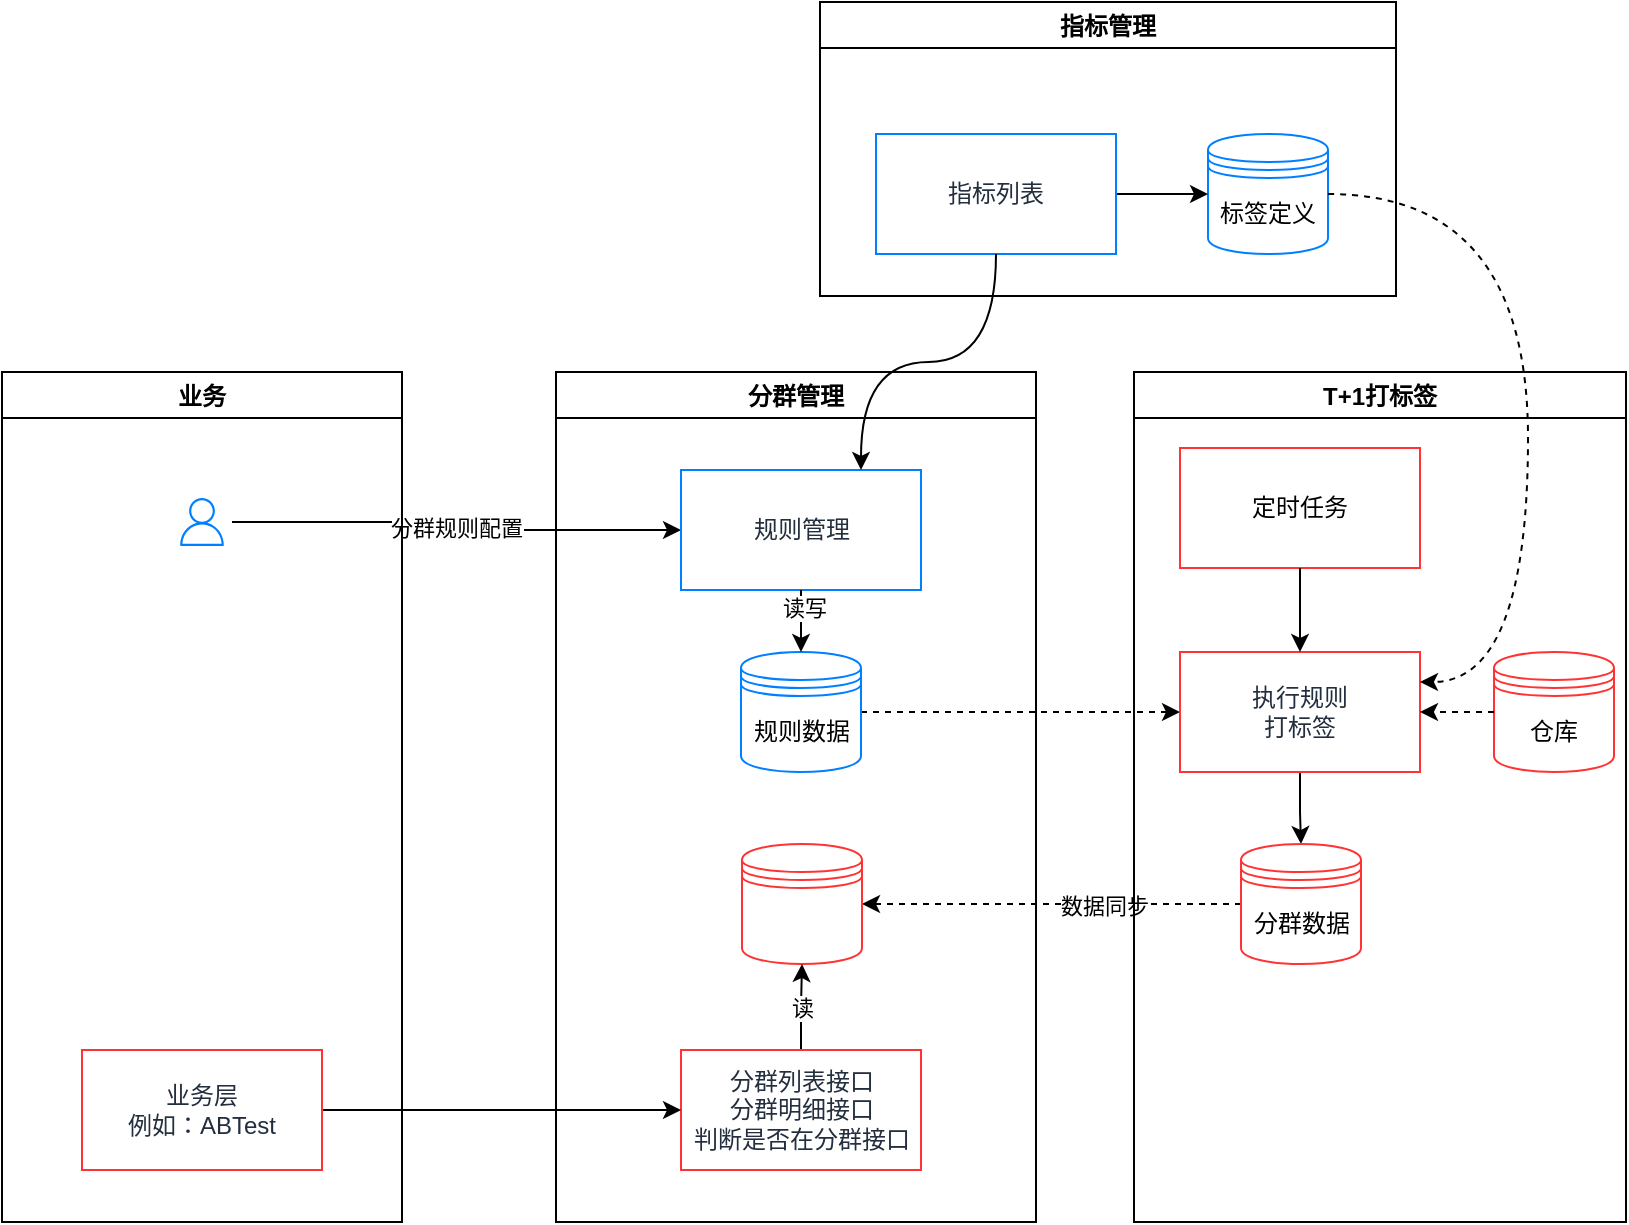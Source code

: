 <mxfile version="16.5.5" type="github" pages="3">
  <diagram id="M27XJW6HEvUApXI8m0nv" name="第 2 页">
    <mxGraphModel dx="1346" dy="644" grid="0" gridSize="10" guides="1" tooltips="1" connect="1" arrows="1" fold="1" page="1" pageScale="1" pageWidth="827" pageHeight="1169" math="0" shadow="0">
      <root>
        <mxCell id="6hMVrn2h1XVQaTOjj5F0-0" />
        <mxCell id="6hMVrn2h1XVQaTOjj5F0-1" parent="6hMVrn2h1XVQaTOjj5F0-0" />
        <mxCell id="DJOae8FIDAvuBnYBHK37-0" value="" style="edgeStyle=orthogonalEdgeStyle;rounded=0;orthogonalLoop=1;jettySize=auto;html=1;" parent="6hMVrn2h1XVQaTOjj5F0-1" source="DJOae8FIDAvuBnYBHK37-15" target="DJOae8FIDAvuBnYBHK37-6" edge="1">
          <mxGeometry relative="1" as="geometry" />
        </mxCell>
        <mxCell id="DJOae8FIDAvuBnYBHK37-1" value="分群规则配置" style="edgeLabel;html=1;align=center;verticalAlign=middle;resizable=0;points=[];" parent="DJOae8FIDAvuBnYBHK37-0" vertex="1" connectable="0">
          <mxGeometry y="-1" relative="1" as="geometry">
            <mxPoint as="offset" />
          </mxGeometry>
        </mxCell>
        <mxCell id="DJOae8FIDAvuBnYBHK37-2" style="edgeStyle=orthogonalEdgeStyle;rounded=0;orthogonalLoop=1;jettySize=auto;html=1;entryX=0;entryY=0.5;entryDx=0;entryDy=0;dashed=1;" parent="6hMVrn2h1XVQaTOjj5F0-1" source="DJOae8FIDAvuBnYBHK37-7" target="DJOae8FIDAvuBnYBHK37-18" edge="1">
          <mxGeometry relative="1" as="geometry" />
        </mxCell>
        <mxCell id="DJOae8FIDAvuBnYBHK37-3" style="edgeStyle=orthogonalEdgeStyle;rounded=0;orthogonalLoop=1;jettySize=auto;html=1;entryX=1;entryY=0.5;entryDx=0;entryDy=0;dashed=1;" parent="6hMVrn2h1XVQaTOjj5F0-1" source="DJOae8FIDAvuBnYBHK37-20" target="DJOae8FIDAvuBnYBHK37-9" edge="1">
          <mxGeometry relative="1" as="geometry" />
        </mxCell>
        <mxCell id="DJOae8FIDAvuBnYBHK37-4" value="数据同步" style="edgeLabel;html=1;align=center;verticalAlign=middle;resizable=0;points=[];" parent="DJOae8FIDAvuBnYBHK37-3" vertex="1" connectable="0">
          <mxGeometry x="-0.272" y="1" relative="1" as="geometry">
            <mxPoint as="offset" />
          </mxGeometry>
        </mxCell>
        <mxCell id="DJOae8FIDAvuBnYBHK37-5" value="分群管理" style="swimlane;" parent="6hMVrn2h1XVQaTOjj5F0-1" vertex="1">
          <mxGeometry x="285" y="330" width="240" height="425" as="geometry" />
        </mxCell>
        <mxCell id="DJOae8FIDAvuBnYBHK37-6" value="规则管理" style="whiteSpace=wrap;html=1;verticalAlign=middle;fillColor=#ffffff;strokeColor=#007FFF;fontColor=#232F3E;sketch=0;gradientColor=none;dashed=0;fontStyle=0;strokeWidth=1;" parent="DJOae8FIDAvuBnYBHK37-5" vertex="1">
          <mxGeometry x="62.5" y="49" width="120" height="60" as="geometry" />
        </mxCell>
        <mxCell id="DJOae8FIDAvuBnYBHK37-7" value="规则数据" style="shape=datastore;whiteSpace=wrap;html=1;strokeColor=#007FFF;" parent="DJOae8FIDAvuBnYBHK37-5" vertex="1">
          <mxGeometry x="92.5" y="140" width="60" height="60" as="geometry" />
        </mxCell>
        <mxCell id="DJOae8FIDAvuBnYBHK37-8" value="" style="edgeStyle=orthogonalEdgeStyle;rounded=0;orthogonalLoop=1;jettySize=auto;html=1;entryX=0.5;entryY=0;entryDx=0;entryDy=0;" parent="DJOae8FIDAvuBnYBHK37-5" source="DJOae8FIDAvuBnYBHK37-6" target="DJOae8FIDAvuBnYBHK37-7" edge="1">
          <mxGeometry relative="1" as="geometry">
            <mxPoint x="122.5" y="154" as="targetPoint" />
          </mxGeometry>
        </mxCell>
        <mxCell id="7YATKJMTD7KYeXO3Skbc-6" value="读写" style="edgeLabel;html=1;align=center;verticalAlign=middle;resizable=0;points=[];" parent="DJOae8FIDAvuBnYBHK37-8" vertex="1" connectable="0">
          <mxGeometry x="-0.633" y="1" relative="1" as="geometry">
            <mxPoint as="offset" />
          </mxGeometry>
        </mxCell>
        <mxCell id="DJOae8FIDAvuBnYBHK37-9" value="" style="shape=datastore;whiteSpace=wrap;html=1;strokeColor=#FF3333;" parent="DJOae8FIDAvuBnYBHK37-5" vertex="1">
          <mxGeometry x="93" y="236" width="60" height="60" as="geometry" />
        </mxCell>
        <mxCell id="DJOae8FIDAvuBnYBHK37-10" value="读" style="edgeStyle=orthogonalEdgeStyle;rounded=0;orthogonalLoop=1;jettySize=auto;html=1;entryX=0.5;entryY=1;entryDx=0;entryDy=0;" parent="DJOae8FIDAvuBnYBHK37-5" source="DJOae8FIDAvuBnYBHK37-11" target="DJOae8FIDAvuBnYBHK37-9" edge="1">
          <mxGeometry relative="1" as="geometry" />
        </mxCell>
        <mxCell id="DJOae8FIDAvuBnYBHK37-11" value="分群列表接口&lt;br&gt;分群明细接口&lt;br&gt;判断是否在分群接口" style="whiteSpace=wrap;html=1;verticalAlign=middle;fillColor=#ffffff;strokeColor=#FF3333;fontColor=#232F3E;sketch=0;gradientColor=none;dashed=0;fontStyle=0;strokeWidth=1;" parent="DJOae8FIDAvuBnYBHK37-5" vertex="1">
          <mxGeometry x="62.5" y="339" width="120" height="60" as="geometry" />
        </mxCell>
        <mxCell id="DJOae8FIDAvuBnYBHK37-12" style="edgeStyle=orthogonalEdgeStyle;rounded=0;orthogonalLoop=1;jettySize=auto;html=1;entryX=0;entryY=0.5;entryDx=0;entryDy=0;" parent="6hMVrn2h1XVQaTOjj5F0-1" source="DJOae8FIDAvuBnYBHK37-14" target="DJOae8FIDAvuBnYBHK37-11" edge="1">
          <mxGeometry relative="1" as="geometry" />
        </mxCell>
        <mxCell id="DJOae8FIDAvuBnYBHK37-13" value="业务" style="swimlane;" parent="6hMVrn2h1XVQaTOjj5F0-1" vertex="1">
          <mxGeometry x="8" y="330" width="200" height="425" as="geometry" />
        </mxCell>
        <mxCell id="DJOae8FIDAvuBnYBHK37-14" value="业务层&lt;br&gt;例如：ABTest" style="whiteSpace=wrap;html=1;verticalAlign=middle;fillColor=#ffffff;strokeColor=#FF3333;fontColor=#232F3E;sketch=0;gradientColor=none;dashed=0;fontStyle=0;strokeWidth=1;" parent="DJOae8FIDAvuBnYBHK37-13" vertex="1">
          <mxGeometry x="40" y="339" width="120" height="60" as="geometry" />
        </mxCell>
        <mxCell id="DJOae8FIDAvuBnYBHK37-15" value="" style="sketch=0;outlineConnect=0;fontColor=#232F3E;gradientColor=none;strokeColor=#007FFF;fillColor=#ffffff;dashed=0;verticalLabelPosition=bottom;verticalAlign=top;align=center;html=1;fontSize=12;fontStyle=0;aspect=fixed;shape=mxgraph.aws4.resourceIcon;resIcon=mxgraph.aws4.user;strokeWidth=1;" parent="DJOae8FIDAvuBnYBHK37-13" vertex="1">
          <mxGeometry x="85" y="60" width="30" height="30" as="geometry" />
        </mxCell>
        <mxCell id="DJOae8FIDAvuBnYBHK37-16" value="T+1打标签" style="swimlane;" parent="6hMVrn2h1XVQaTOjj5F0-1" vertex="1">
          <mxGeometry x="574" y="330" width="246" height="425" as="geometry" />
        </mxCell>
        <mxCell id="DJOae8FIDAvuBnYBHK37-17" style="edgeStyle=orthogonalEdgeStyle;rounded=0;orthogonalLoop=1;jettySize=auto;html=1;entryX=0.5;entryY=0;entryDx=0;entryDy=0;" parent="DJOae8FIDAvuBnYBHK37-16" source="DJOae8FIDAvuBnYBHK37-18" target="DJOae8FIDAvuBnYBHK37-20" edge="1">
          <mxGeometry relative="1" as="geometry" />
        </mxCell>
        <mxCell id="DJOae8FIDAvuBnYBHK37-18" value="执行规则&lt;br&gt;打标签" style="whiteSpace=wrap;html=1;verticalAlign=middle;fillColor=#ffffff;strokeColor=#FF3333;fontColor=#232F3E;sketch=0;gradientColor=none;dashed=0;fontStyle=0;strokeWidth=1;" parent="DJOae8FIDAvuBnYBHK37-16" vertex="1">
          <mxGeometry x="23" y="140" width="120" height="60" as="geometry" />
        </mxCell>
        <mxCell id="DJOae8FIDAvuBnYBHK37-19" value="仓库" style="shape=datastore;whiteSpace=wrap;html=1;strokeColor=#FF3333;" parent="DJOae8FIDAvuBnYBHK37-16" vertex="1">
          <mxGeometry x="180" y="140" width="60" height="60" as="geometry" />
        </mxCell>
        <mxCell id="DJOae8FIDAvuBnYBHK37-20" value="分群数据" style="shape=datastore;whiteSpace=wrap;html=1;strokeColor=#FF3333;" parent="DJOae8FIDAvuBnYBHK37-16" vertex="1">
          <mxGeometry x="53.5" y="236" width="60" height="60" as="geometry" />
        </mxCell>
        <mxCell id="DJOae8FIDAvuBnYBHK37-21" style="edgeStyle=orthogonalEdgeStyle;rounded=0;orthogonalLoop=1;jettySize=auto;html=1;entryX=1;entryY=0.5;entryDx=0;entryDy=0;dashed=1;" parent="DJOae8FIDAvuBnYBHK37-16" source="DJOae8FIDAvuBnYBHK37-19" target="DJOae8FIDAvuBnYBHK37-18" edge="1">
          <mxGeometry relative="1" as="geometry" />
        </mxCell>
        <mxCell id="DJOae8FIDAvuBnYBHK37-22" value="定时任务" style="rounded=0;whiteSpace=wrap;html=1;strokeColor=#FF3333;verticalAlign=middle;" parent="DJOae8FIDAvuBnYBHK37-16" vertex="1">
          <mxGeometry x="23" y="38" width="120" height="60" as="geometry" />
        </mxCell>
        <mxCell id="DJOae8FIDAvuBnYBHK37-23" style="rounded=0;orthogonalLoop=1;jettySize=auto;html=1;exitX=0.5;exitY=1;exitDx=0;exitDy=0;entryX=0.5;entryY=0;entryDx=0;entryDy=0;" parent="DJOae8FIDAvuBnYBHK37-16" source="DJOae8FIDAvuBnYBHK37-22" target="DJOae8FIDAvuBnYBHK37-18" edge="1">
          <mxGeometry relative="1" as="geometry" />
        </mxCell>
        <mxCell id="7YATKJMTD7KYeXO3Skbc-1" value="指标管理" style="swimlane;" parent="6hMVrn2h1XVQaTOjj5F0-1" vertex="1">
          <mxGeometry x="417" y="145" width="288" height="147" as="geometry" />
        </mxCell>
        <mxCell id="7YATKJMTD7KYeXO3Skbc-2" value="标签定义" style="shape=datastore;whiteSpace=wrap;html=1;strokeColor=#007FFF;" parent="7YATKJMTD7KYeXO3Skbc-1" vertex="1">
          <mxGeometry x="194" y="66" width="60" height="60" as="geometry" />
        </mxCell>
        <mxCell id="7YATKJMTD7KYeXO3Skbc-7" style="edgeStyle=orthogonalEdgeStyle;curved=1;rounded=0;orthogonalLoop=1;jettySize=auto;html=1;entryX=0;entryY=0.5;entryDx=0;entryDy=0;" parent="7YATKJMTD7KYeXO3Skbc-1" source="7YATKJMTD7KYeXO3Skbc-5" target="7YATKJMTD7KYeXO3Skbc-2" edge="1">
          <mxGeometry relative="1" as="geometry" />
        </mxCell>
        <mxCell id="7YATKJMTD7KYeXO3Skbc-5" value="指标列表" style="whiteSpace=wrap;html=1;verticalAlign=middle;fillColor=#ffffff;strokeColor=#007FFF;fontColor=#232F3E;sketch=0;gradientColor=none;dashed=0;fontStyle=0;strokeWidth=1;" parent="7YATKJMTD7KYeXO3Skbc-1" vertex="1">
          <mxGeometry x="28" y="66" width="120" height="60" as="geometry" />
        </mxCell>
        <mxCell id="7YATKJMTD7KYeXO3Skbc-8" style="edgeStyle=orthogonalEdgeStyle;curved=1;rounded=0;orthogonalLoop=1;jettySize=auto;html=1;entryX=0.75;entryY=0;entryDx=0;entryDy=0;" parent="6hMVrn2h1XVQaTOjj5F0-1" source="7YATKJMTD7KYeXO3Skbc-5" target="DJOae8FIDAvuBnYBHK37-6" edge="1">
          <mxGeometry relative="1" as="geometry" />
        </mxCell>
        <mxCell id="7YATKJMTD7KYeXO3Skbc-12" style="edgeStyle=orthogonalEdgeStyle;curved=1;rounded=0;orthogonalLoop=1;jettySize=auto;html=1;exitX=1;exitY=0.5;exitDx=0;exitDy=0;entryX=1;entryY=0.25;entryDx=0;entryDy=0;dashed=1;" parent="6hMVrn2h1XVQaTOjj5F0-1" source="7YATKJMTD7KYeXO3Skbc-2" target="DJOae8FIDAvuBnYBHK37-18" edge="1">
          <mxGeometry relative="1" as="geometry">
            <Array as="points">
              <mxPoint x="771" y="241" />
              <mxPoint x="771" y="485" />
            </Array>
          </mxGeometry>
        </mxCell>
      </root>
    </mxGraphModel>
  </diagram>
  <diagram id="hE1fNjvJELIcWLil3hkL" name="第 3 页">
    <mxGraphModel dx="1346" dy="644" grid="0" gridSize="10" guides="1" tooltips="1" connect="1" arrows="1" fold="1" page="1" pageScale="1" pageWidth="827" pageHeight="1169" math="0" shadow="0">
      <root>
        <mxCell id="of2lHaZ3-cWXgF9ZrF4p-0" />
        <mxCell id="of2lHaZ3-cWXgF9ZrF4p-1" parent="of2lHaZ3-cWXgF9ZrF4p-0" />
        <mxCell id="O9KJH7moKUfFesh25Jmp-4" value="" style="edgeStyle=orthogonalEdgeStyle;curved=1;rounded=0;orthogonalLoop=1;jettySize=auto;html=1;dashed=1;" parent="of2lHaZ3-cWXgF9ZrF4p-1" source="O9KJH7moKUfFesh25Jmp-0" target="O9KJH7moKUfFesh25Jmp-3" edge="1">
          <mxGeometry relative="1" as="geometry" />
        </mxCell>
        <mxCell id="O9KJH7moKUfFesh25Jmp-0" value="业务&lt;br&gt;mysql" style="shape=datastore;whiteSpace=wrap;html=1;strokeColor=#FF3333;" parent="of2lHaZ3-cWXgF9ZrF4p-1" vertex="1">
          <mxGeometry x="188" y="170" width="60" height="60" as="geometry" />
        </mxCell>
        <mxCell id="JWpEV5SHUoXO_6CeIN8i-3" style="edgeStyle=orthogonalEdgeStyle;rounded=0;orthogonalLoop=1;jettySize=auto;html=1;exitX=0.5;exitY=1;exitDx=0;exitDy=0;entryX=0.5;entryY=0;entryDx=0;entryDy=0;" edge="1" parent="of2lHaZ3-cWXgF9ZrF4p-1" source="O9KJH7moKUfFesh25Jmp-3" target="JWpEV5SHUoXO_6CeIN8i-2">
          <mxGeometry relative="1" as="geometry" />
        </mxCell>
        <mxCell id="O9KJH7moKUfFesh25Jmp-3" value="binlog" style="whiteSpace=wrap;html=1;strokeColor=#FF3333;" parent="of2lHaZ3-cWXgF9ZrF4p-1" vertex="1">
          <mxGeometry x="168.5" y="255" width="99" height="38" as="geometry" />
        </mxCell>
        <mxCell id="JWpEV5SHUoXO_6CeIN8i-7" style="edgeStyle=orthogonalEdgeStyle;rounded=0;orthogonalLoop=1;jettySize=auto;html=1;exitX=0.5;exitY=1;exitDx=0;exitDy=0;entryX=0.5;entryY=0;entryDx=0;entryDy=0;" edge="1" parent="of2lHaZ3-cWXgF9ZrF4p-1" source="JWpEV5SHUoXO_6CeIN8i-2" target="JWpEV5SHUoXO_6CeIN8i-4">
          <mxGeometry relative="1" as="geometry" />
        </mxCell>
        <mxCell id="JWpEV5SHUoXO_6CeIN8i-2" value="canal" style="whiteSpace=wrap;html=1;strokeColor=#FF3333;" vertex="1" parent="of2lHaZ3-cWXgF9ZrF4p-1">
          <mxGeometry x="168.5" y="310" width="99" height="38" as="geometry" />
        </mxCell>
        <mxCell id="JWpEV5SHUoXO_6CeIN8i-8" style="edgeStyle=orthogonalEdgeStyle;rounded=0;orthogonalLoop=1;jettySize=auto;html=1;exitX=0.5;exitY=1;exitDx=0;exitDy=0;entryX=0.5;entryY=0;entryDx=0;entryDy=0;" edge="1" parent="of2lHaZ3-cWXgF9ZrF4p-1" source="JWpEV5SHUoXO_6CeIN8i-4" target="JWpEV5SHUoXO_6CeIN8i-6">
          <mxGeometry relative="1" as="geometry" />
        </mxCell>
        <mxCell id="JWpEV5SHUoXO_6CeIN8i-4" value="canalClient" style="whiteSpace=wrap;html=1;strokeColor=#FF3333;" vertex="1" parent="of2lHaZ3-cWXgF9ZrF4p-1">
          <mxGeometry x="168.5" y="363" width="99" height="38" as="geometry" />
        </mxCell>
        <mxCell id="JWpEV5SHUoXO_6CeIN8i-6" value="Kafka" style="whiteSpace=wrap;html=1;strokeColor=#FF3333;" vertex="1" parent="of2lHaZ3-cWXgF9ZrF4p-1">
          <mxGeometry x="168.5" y="416" width="99" height="38" as="geometry" />
        </mxCell>
        <mxCell id="JWpEV5SHUoXO_6CeIN8i-9" value="Kafka2Hive" style="swimlane;" vertex="1" parent="of2lHaZ3-cWXgF9ZrF4p-1">
          <mxGeometry x="376" y="270" width="200" height="200" as="geometry" />
        </mxCell>
        <mxCell id="JWpEV5SHUoXO_6CeIN8i-10" value="&lt;span style=&quot;font-family: &amp;#34;pingfang sc&amp;#34; , &amp;#34;microsoft yahei&amp;#34; , &amp;#34;helvetica neue&amp;#34; , &amp;#34;helvetica&amp;#34; , &amp;#34;arial&amp;#34; , sans-serif ; font-size: 14px ; text-align: left ; background-color: rgb(255 , 255 , 255)&quot;&gt;LinkedIn&lt;br&gt;&lt;/span&gt;&lt;span style=&quot;font-family: &amp;#34;pingfang sc&amp;#34; , &amp;#34;microsoft yahei&amp;#34; , &amp;#34;helvetica neue&amp;#34; , &amp;#34;helvetica&amp;#34; , &amp;#34;arial&amp;#34; , sans-serif ; font-size: 14px ; text-align: left ; background-color: rgb(255 , 255 , 255)&quot;&gt;Camus&lt;/span&gt;&lt;span style=&quot;font-family: &amp;#34;pingfang sc&amp;#34; , &amp;#34;microsoft yahei&amp;#34; , &amp;#34;helvetica neue&amp;#34; , &amp;#34;helvetica&amp;#34; , &amp;#34;arial&amp;#34; , sans-serif ; font-size: 14px ; text-align: left ; background-color: rgb(255 , 255 , 255)&quot;&gt;&lt;br&gt;&lt;/span&gt;" style="whiteSpace=wrap;html=1;strokeColor=#FF3333;" vertex="1" parent="JWpEV5SHUoXO_6CeIN8i-9">
          <mxGeometry x="48" y="48" width="99" height="38" as="geometry" />
        </mxCell>
      </root>
    </mxGraphModel>
  </diagram>
  <diagram id="mDk3vGWMZ9cnpcIgbxEh" name="Page-1">
    <mxGraphModel dx="1346" dy="644" grid="0" gridSize="10" guides="1" tooltips="1" connect="1" arrows="1" fold="1" page="1" pageScale="1" pageWidth="827" pageHeight="1169" math="0" shadow="0">
      <root>
        <mxCell id="0" />
        <mxCell id="1" parent="0" />
        <mxCell id="isWSbf4JrnmpTFnG_lly-7" value="" style="group" parent="1" vertex="1" connectable="0">
          <mxGeometry x="170" y="130" width="100" height="100" as="geometry" />
        </mxCell>
        <mxCell id="isWSbf4JrnmpTFnG_lly-8" value="" style="sketch=0;outlineConnect=0;fontColor=#232F3E;gradientColor=none;strokeColor=#232F3E;fillColor=#ffffff;dashed=0;verticalLabelPosition=bottom;verticalAlign=top;align=center;html=1;fontSize=12;fontStyle=0;aspect=fixed;shape=mxgraph.aws4.resourceIcon;resIcon=mxgraph.aws4.user;strokeWidth=1;" parent="isWSbf4JrnmpTFnG_lly-7" vertex="1">
          <mxGeometry x="30" width="30" height="30" as="geometry" />
        </mxCell>
        <mxCell id="isWSbf4JrnmpTFnG_lly-9" value="" style="sketch=0;outlineConnect=0;fontColor=#232F3E;gradientColor=none;strokeColor=#232F3E;fillColor=#ffffff;dashed=0;verticalLabelPosition=bottom;verticalAlign=top;align=center;html=1;fontSize=12;fontStyle=0;aspect=fixed;shape=mxgraph.aws4.resourceIcon;resIcon=mxgraph.aws4.user;strokeWidth=1;" parent="isWSbf4JrnmpTFnG_lly-7" vertex="1">
          <mxGeometry y="10" width="30" height="30" as="geometry" />
        </mxCell>
        <mxCell id="isWSbf4JrnmpTFnG_lly-10" value="" style="sketch=0;outlineConnect=0;fontColor=#232F3E;gradientColor=none;strokeColor=#232F3E;fillColor=#ffffff;dashed=0;verticalLabelPosition=bottom;verticalAlign=top;align=center;html=1;fontSize=12;fontStyle=0;aspect=fixed;shape=mxgraph.aws4.resourceIcon;resIcon=mxgraph.aws4.user;strokeWidth=1;" parent="isWSbf4JrnmpTFnG_lly-7" vertex="1">
          <mxGeometry x="40" y="30" width="30" height="30" as="geometry" />
        </mxCell>
        <mxCell id="isWSbf4JrnmpTFnG_lly-11" value="" style="sketch=0;outlineConnect=0;fontColor=#232F3E;gradientColor=none;strokeColor=#232F3E;fillColor=#ffffff;dashed=0;verticalLabelPosition=bottom;verticalAlign=top;align=center;html=1;fontSize=12;fontStyle=0;aspect=fixed;shape=mxgraph.aws4.resourceIcon;resIcon=mxgraph.aws4.user;strokeWidth=1;" parent="isWSbf4JrnmpTFnG_lly-7" vertex="1">
          <mxGeometry x="10" y="40" width="30" height="30" as="geometry" />
        </mxCell>
        <mxCell id="isWSbf4JrnmpTFnG_lly-12" value="" style="sketch=0;outlineConnect=0;fontColor=#232F3E;gradientColor=none;strokeColor=#232F3E;fillColor=#ffffff;dashed=0;verticalLabelPosition=bottom;verticalAlign=top;align=center;html=1;fontSize=12;fontStyle=0;aspect=fixed;shape=mxgraph.aws4.resourceIcon;resIcon=mxgraph.aws4.user;strokeWidth=1;" parent="isWSbf4JrnmpTFnG_lly-7" vertex="1">
          <mxGeometry x="70" width="30" height="30" as="geometry" />
        </mxCell>
        <mxCell id="isWSbf4JrnmpTFnG_lly-13" value="" style="sketch=0;outlineConnect=0;fontColor=#232F3E;gradientColor=none;strokeColor=#232F3E;fillColor=#ffffff;dashed=0;verticalLabelPosition=bottom;verticalAlign=top;align=center;html=1;fontSize=12;fontStyle=0;aspect=fixed;shape=mxgraph.aws4.resourceIcon;resIcon=mxgraph.aws4.user;strokeWidth=1;" parent="isWSbf4JrnmpTFnG_lly-7" vertex="1">
          <mxGeometry x="70" y="40" width="30" height="30" as="geometry" />
        </mxCell>
        <mxCell id="isWSbf4JrnmpTFnG_lly-14" value="" style="sketch=0;outlineConnect=0;fontColor=#232F3E;gradientColor=none;strokeColor=#232F3E;fillColor=#ffffff;dashed=0;verticalLabelPosition=bottom;verticalAlign=top;align=center;html=1;fontSize=12;fontStyle=0;aspect=fixed;shape=mxgraph.aws4.resourceIcon;resIcon=mxgraph.aws4.user;strokeWidth=1;" parent="isWSbf4JrnmpTFnG_lly-7" vertex="1">
          <mxGeometry x="20" y="70" width="30" height="30" as="geometry" />
        </mxCell>
        <mxCell id="isWSbf4JrnmpTFnG_lly-15" value="" style="sketch=0;outlineConnect=0;fontColor=#232F3E;gradientColor=none;strokeColor=#232F3E;fillColor=#ffffff;dashed=0;verticalLabelPosition=bottom;verticalAlign=top;align=center;html=1;fontSize=12;fontStyle=0;aspect=fixed;shape=mxgraph.aws4.resourceIcon;resIcon=mxgraph.aws4.user;strokeWidth=1;" parent="isWSbf4JrnmpTFnG_lly-7" vertex="1">
          <mxGeometry x="60" y="70" width="30" height="30" as="geometry" />
        </mxCell>
        <mxCell id="isWSbf4JrnmpTFnG_lly-353" style="edgeStyle=orthogonalEdgeStyle;rounded=0;orthogonalLoop=1;jettySize=auto;html=1;entryX=0.5;entryY=0;entryDx=0;entryDy=0;dashed=1;fontSize=14;" parent="1" source="isWSbf4JrnmpTFnG_lly-16" target="isWSbf4JrnmpTFnG_lly-22" edge="1">
          <mxGeometry relative="1" as="geometry">
            <Array as="points">
              <mxPoint x="295" y="380" />
              <mxPoint x="210" y="380" />
            </Array>
          </mxGeometry>
        </mxCell>
        <mxCell id="isWSbf4JrnmpTFnG_lly-16" value="用户画像" style="rounded=0;whiteSpace=wrap;html=1;" parent="1" vertex="1">
          <mxGeometry x="235" y="280" width="120" height="60" as="geometry" />
        </mxCell>
        <mxCell id="isWSbf4JrnmpTFnG_lly-316" style="edgeStyle=orthogonalEdgeStyle;rounded=0;orthogonalLoop=1;jettySize=auto;html=1;entryX=0.5;entryY=0;entryDx=0;entryDy=0;dashed=1;fontSize=14;" parent="1" target="isWSbf4JrnmpTFnG_lly-22" edge="1">
          <mxGeometry relative="1" as="geometry">
            <mxPoint x="145" y="354" as="sourcePoint" />
            <Array as="points">
              <mxPoint x="145" y="380" />
              <mxPoint x="210" y="380" />
            </Array>
          </mxGeometry>
        </mxCell>
        <mxCell id="isWSbf4JrnmpTFnG_lly-17" value="固定规则" style="rounded=0;whiteSpace=wrap;html=1;" parent="1" vertex="1">
          <mxGeometry x="85" y="280" width="120" height="60" as="geometry" />
        </mxCell>
        <mxCell id="isWSbf4JrnmpTFnG_lly-18" value="用户标签" style="rounded=0;whiteSpace=wrap;html=1;" parent="1" vertex="1">
          <mxGeometry x="235" y="510" width="120" height="60" as="geometry" />
        </mxCell>
        <mxCell id="isWSbf4JrnmpTFnG_lly-354" style="rounded=0;orthogonalLoop=1;jettySize=auto;html=1;exitX=0.75;exitY=0;exitDx=0;exitDy=0;entryX=0.5;entryY=1;entryDx=0;entryDy=0;dashed=1;fontSize=14;" parent="1" source="isWSbf4JrnmpTFnG_lly-22" target="isWSbf4JrnmpTFnG_lly-18" edge="1">
          <mxGeometry relative="1" as="geometry" />
        </mxCell>
        <mxCell id="isWSbf4JrnmpTFnG_lly-355" value="固化" style="edgeLabel;html=1;align=center;verticalAlign=middle;resizable=0;points=[];fontSize=14;" parent="isWSbf4JrnmpTFnG_lly-354" vertex="1" connectable="0">
          <mxGeometry x="-0.041" y="-2" relative="1" as="geometry">
            <mxPoint as="offset" />
          </mxGeometry>
        </mxCell>
        <mxCell id="isWSbf4JrnmpTFnG_lly-22" value="用户分群" style="rounded=0;whiteSpace=wrap;html=1;" parent="1" vertex="1">
          <mxGeometry x="150" y="676" width="120" height="60" as="geometry" />
        </mxCell>
        <mxCell id="isWSbf4JrnmpTFnG_lly-276" value="" style="shape=table;html=1;whiteSpace=wrap;startSize=0;container=1;collapsible=0;childLayout=tableLayout;" parent="1" vertex="1">
          <mxGeometry x="400" y="440" width="180" height="160" as="geometry" />
        </mxCell>
        <mxCell id="isWSbf4JrnmpTFnG_lly-277" value="" style="shape=tableRow;horizontal=0;startSize=0;swimlaneHead=0;swimlaneBody=0;top=0;left=0;bottom=0;right=0;collapsible=0;dropTarget=0;fillColor=none;points=[[0,0.5],[1,0.5]];portConstraint=eastwest;" parent="isWSbf4JrnmpTFnG_lly-276" vertex="1">
          <mxGeometry width="180" height="40" as="geometry" />
        </mxCell>
        <mxCell id="isWSbf4JrnmpTFnG_lly-278" value="&lt;span&gt;uid&lt;/span&gt;" style="shape=partialRectangle;html=1;whiteSpace=wrap;connectable=0;fillColor=none;top=0;left=0;bottom=0;right=0;overflow=hidden;" parent="isWSbf4JrnmpTFnG_lly-277" vertex="1">
          <mxGeometry width="60" height="40" as="geometry">
            <mxRectangle width="60" height="40" as="alternateBounds" />
          </mxGeometry>
        </mxCell>
        <mxCell id="isWSbf4JrnmpTFnG_lly-279" value="&lt;span style=&quot;color: rgb(0 , 0 , 0) ; font-family: &amp;#34;helvetica&amp;#34; ; font-size: 12px ; font-style: normal ; font-weight: 400 ; letter-spacing: normal ; text-align: center ; text-indent: 0px ; text-transform: none ; word-spacing: 0px ; background-color: rgb(248 , 249 , 250) ; display: inline ; float: none&quot;&gt;标签1&lt;/span&gt;" style="shape=partialRectangle;html=1;whiteSpace=wrap;connectable=0;fillColor=none;top=0;left=0;bottom=0;right=0;overflow=hidden;" parent="isWSbf4JrnmpTFnG_lly-277" vertex="1">
          <mxGeometry x="60" width="60" height="40" as="geometry">
            <mxRectangle width="60" height="40" as="alternateBounds" />
          </mxGeometry>
        </mxCell>
        <mxCell id="isWSbf4JrnmpTFnG_lly-280" value="&lt;span&gt;标签2&lt;/span&gt;" style="shape=partialRectangle;html=1;whiteSpace=wrap;connectable=0;fillColor=none;top=0;left=0;bottom=0;right=0;overflow=hidden;" parent="isWSbf4JrnmpTFnG_lly-277" vertex="1">
          <mxGeometry x="120" width="60" height="40" as="geometry">
            <mxRectangle width="60" height="40" as="alternateBounds" />
          </mxGeometry>
        </mxCell>
        <mxCell id="isWSbf4JrnmpTFnG_lly-281" value="" style="shape=tableRow;horizontal=0;startSize=0;swimlaneHead=0;swimlaneBody=0;top=0;left=0;bottom=0;right=0;collapsible=0;dropTarget=0;fillColor=none;points=[[0,0.5],[1,0.5]];portConstraint=eastwest;" parent="isWSbf4JrnmpTFnG_lly-276" vertex="1">
          <mxGeometry y="40" width="180" height="40" as="geometry" />
        </mxCell>
        <mxCell id="isWSbf4JrnmpTFnG_lly-282" value="&lt;span&gt;10001&lt;/span&gt;" style="shape=partialRectangle;html=1;whiteSpace=wrap;connectable=0;fillColor=none;top=0;left=0;bottom=0;right=0;overflow=hidden;" parent="isWSbf4JrnmpTFnG_lly-281" vertex="1">
          <mxGeometry width="60" height="40" as="geometry">
            <mxRectangle width="60" height="40" as="alternateBounds" />
          </mxGeometry>
        </mxCell>
        <mxCell id="isWSbf4JrnmpTFnG_lly-283" value="Y" style="shape=partialRectangle;html=1;whiteSpace=wrap;connectable=0;fillColor=none;top=0;left=0;bottom=0;right=0;overflow=hidden;" parent="isWSbf4JrnmpTFnG_lly-281" vertex="1">
          <mxGeometry x="60" width="60" height="40" as="geometry">
            <mxRectangle width="60" height="40" as="alternateBounds" />
          </mxGeometry>
        </mxCell>
        <mxCell id="isWSbf4JrnmpTFnG_lly-284" value="Y" style="shape=partialRectangle;html=1;whiteSpace=wrap;connectable=0;fillColor=none;top=0;left=0;bottom=0;right=0;overflow=hidden;" parent="isWSbf4JrnmpTFnG_lly-281" vertex="1">
          <mxGeometry x="120" width="60" height="40" as="geometry">
            <mxRectangle width="60" height="40" as="alternateBounds" />
          </mxGeometry>
        </mxCell>
        <mxCell id="isWSbf4JrnmpTFnG_lly-306" value="" style="shape=tableRow;horizontal=0;startSize=0;swimlaneHead=0;swimlaneBody=0;top=0;left=0;bottom=0;right=0;collapsible=0;dropTarget=0;fillColor=none;points=[[0,0.5],[1,0.5]];portConstraint=eastwest;" parent="isWSbf4JrnmpTFnG_lly-276" vertex="1">
          <mxGeometry y="80" width="180" height="40" as="geometry" />
        </mxCell>
        <mxCell id="isWSbf4JrnmpTFnG_lly-307" value="&lt;span&gt;10002&lt;/span&gt;" style="shape=partialRectangle;html=1;whiteSpace=wrap;connectable=0;fillColor=none;top=0;left=0;bottom=0;right=0;overflow=hidden;" parent="isWSbf4JrnmpTFnG_lly-306" vertex="1">
          <mxGeometry width="60" height="40" as="geometry">
            <mxRectangle width="60" height="40" as="alternateBounds" />
          </mxGeometry>
        </mxCell>
        <mxCell id="isWSbf4JrnmpTFnG_lly-308" value="" style="shape=partialRectangle;html=1;whiteSpace=wrap;connectable=0;fillColor=none;top=0;left=0;bottom=0;right=0;overflow=hidden;" parent="isWSbf4JrnmpTFnG_lly-306" vertex="1">
          <mxGeometry x="60" width="60" height="40" as="geometry">
            <mxRectangle width="60" height="40" as="alternateBounds" />
          </mxGeometry>
        </mxCell>
        <mxCell id="isWSbf4JrnmpTFnG_lly-309" value="" style="shape=partialRectangle;html=1;whiteSpace=wrap;connectable=0;fillColor=none;top=0;left=0;bottom=0;right=0;overflow=hidden;pointerEvents=1;" parent="isWSbf4JrnmpTFnG_lly-306" vertex="1">
          <mxGeometry x="120" width="60" height="40" as="geometry">
            <mxRectangle width="60" height="40" as="alternateBounds" />
          </mxGeometry>
        </mxCell>
        <mxCell id="isWSbf4JrnmpTFnG_lly-285" value="" style="shape=tableRow;horizontal=0;startSize=0;swimlaneHead=0;swimlaneBody=0;top=0;left=0;bottom=0;right=0;collapsible=0;dropTarget=0;fillColor=none;points=[[0,0.5],[1,0.5]];portConstraint=eastwest;" parent="isWSbf4JrnmpTFnG_lly-276" vertex="1">
          <mxGeometry y="120" width="180" height="40" as="geometry" />
        </mxCell>
        <mxCell id="isWSbf4JrnmpTFnG_lly-286" value="&lt;span&gt;10003&lt;/span&gt;" style="shape=partialRectangle;html=1;whiteSpace=wrap;connectable=0;fillColor=none;top=0;left=0;bottom=0;right=0;overflow=hidden;" parent="isWSbf4JrnmpTFnG_lly-285" vertex="1">
          <mxGeometry width="60" height="40" as="geometry">
            <mxRectangle width="60" height="40" as="alternateBounds" />
          </mxGeometry>
        </mxCell>
        <mxCell id="isWSbf4JrnmpTFnG_lly-287" value="" style="shape=partialRectangle;html=1;whiteSpace=wrap;connectable=0;fillColor=none;top=0;left=0;bottom=0;right=0;overflow=hidden;" parent="isWSbf4JrnmpTFnG_lly-285" vertex="1">
          <mxGeometry x="60" width="60" height="40" as="geometry">
            <mxRectangle width="60" height="40" as="alternateBounds" />
          </mxGeometry>
        </mxCell>
        <mxCell id="isWSbf4JrnmpTFnG_lly-288" value="Y" style="shape=partialRectangle;html=1;whiteSpace=wrap;connectable=0;fillColor=none;top=0;left=0;bottom=0;right=0;overflow=hidden;pointerEvents=1;" parent="isWSbf4JrnmpTFnG_lly-285" vertex="1">
          <mxGeometry x="120" width="60" height="40" as="geometry">
            <mxRectangle width="60" height="40" as="alternateBounds" />
          </mxGeometry>
        </mxCell>
        <mxCell id="isWSbf4JrnmpTFnG_lly-289" value="" style="shape=table;html=1;whiteSpace=wrap;startSize=0;container=1;collapsible=0;childLayout=tableLayout;" parent="1" vertex="1">
          <mxGeometry x="577" y="440" width="180" height="160" as="geometry" />
        </mxCell>
        <mxCell id="isWSbf4JrnmpTFnG_lly-290" value="" style="shape=tableRow;horizontal=0;startSize=0;swimlaneHead=0;swimlaneBody=0;top=0;left=0;bottom=0;right=0;collapsible=0;dropTarget=0;fillColor=none;points=[[0,0.5],[1,0.5]];portConstraint=eastwest;" parent="isWSbf4JrnmpTFnG_lly-289" vertex="1">
          <mxGeometry width="180" height="40" as="geometry" />
        </mxCell>
        <mxCell id="isWSbf4JrnmpTFnG_lly-291" value="标签3" style="shape=partialRectangle;html=1;whiteSpace=wrap;connectable=0;fillColor=none;top=0;left=0;bottom=0;right=0;overflow=hidden;" parent="isWSbf4JrnmpTFnG_lly-290" vertex="1">
          <mxGeometry width="60" height="40" as="geometry">
            <mxRectangle width="60" height="40" as="alternateBounds" />
          </mxGeometry>
        </mxCell>
        <mxCell id="isWSbf4JrnmpTFnG_lly-292" value="&lt;span style=&quot;color: rgb(0 , 0 , 0) ; font-family: &amp;#34;helvetica&amp;#34; ; font-size: 12px ; font-style: normal ; font-weight: 400 ; letter-spacing: normal ; text-align: center ; text-indent: 0px ; text-transform: none ; word-spacing: 0px ; background-color: rgb(248 , 249 , 250) ; display: inline ; float: none&quot;&gt;...&lt;/span&gt;" style="shape=partialRectangle;html=1;whiteSpace=wrap;connectable=0;fillColor=none;top=0;left=0;bottom=0;right=0;overflow=hidden;" parent="isWSbf4JrnmpTFnG_lly-290" vertex="1">
          <mxGeometry x="60" width="60" height="40" as="geometry">
            <mxRectangle width="60" height="40" as="alternateBounds" />
          </mxGeometry>
        </mxCell>
        <mxCell id="isWSbf4JrnmpTFnG_lly-293" value="&lt;span&gt;标签N&lt;/span&gt;" style="shape=partialRectangle;html=1;whiteSpace=wrap;connectable=0;fillColor=none;top=0;left=0;bottom=0;right=0;overflow=hidden;" parent="isWSbf4JrnmpTFnG_lly-290" vertex="1">
          <mxGeometry x="120" width="60" height="40" as="geometry">
            <mxRectangle width="60" height="40" as="alternateBounds" />
          </mxGeometry>
        </mxCell>
        <mxCell id="isWSbf4JrnmpTFnG_lly-294" value="" style="shape=tableRow;horizontal=0;startSize=0;swimlaneHead=0;swimlaneBody=0;top=0;left=0;bottom=0;right=0;collapsible=0;dropTarget=0;fillColor=none;points=[[0,0.5],[1,0.5]];portConstraint=eastwest;" parent="isWSbf4JrnmpTFnG_lly-289" vertex="1">
          <mxGeometry y="40" width="180" height="40" as="geometry" />
        </mxCell>
        <mxCell id="isWSbf4JrnmpTFnG_lly-295" value="" style="shape=partialRectangle;html=1;whiteSpace=wrap;connectable=0;fillColor=none;top=0;left=0;bottom=0;right=0;overflow=hidden;" parent="isWSbf4JrnmpTFnG_lly-294" vertex="1">
          <mxGeometry width="60" height="40" as="geometry">
            <mxRectangle width="60" height="40" as="alternateBounds" />
          </mxGeometry>
        </mxCell>
        <mxCell id="isWSbf4JrnmpTFnG_lly-296" value="" style="shape=partialRectangle;html=1;whiteSpace=wrap;connectable=0;fillColor=none;top=0;left=0;bottom=0;right=0;overflow=hidden;" parent="isWSbf4JrnmpTFnG_lly-294" vertex="1">
          <mxGeometry x="60" width="60" height="40" as="geometry">
            <mxRectangle width="60" height="40" as="alternateBounds" />
          </mxGeometry>
        </mxCell>
        <mxCell id="isWSbf4JrnmpTFnG_lly-297" value="Y" style="shape=partialRectangle;html=1;whiteSpace=wrap;connectable=0;fillColor=none;top=0;left=0;bottom=0;right=0;overflow=hidden;" parent="isWSbf4JrnmpTFnG_lly-294" vertex="1">
          <mxGeometry x="120" width="60" height="40" as="geometry">
            <mxRectangle width="60" height="40" as="alternateBounds" />
          </mxGeometry>
        </mxCell>
        <mxCell id="isWSbf4JrnmpTFnG_lly-302" value="" style="shape=tableRow;horizontal=0;startSize=0;swimlaneHead=0;swimlaneBody=0;top=0;left=0;bottom=0;right=0;collapsible=0;dropTarget=0;fillColor=none;points=[[0,0.5],[1,0.5]];portConstraint=eastwest;" parent="isWSbf4JrnmpTFnG_lly-289" vertex="1">
          <mxGeometry y="80" width="180" height="40" as="geometry" />
        </mxCell>
        <mxCell id="isWSbf4JrnmpTFnG_lly-303" value="Y" style="shape=partialRectangle;html=1;whiteSpace=wrap;connectable=0;fillColor=none;top=0;left=0;bottom=0;right=0;overflow=hidden;" parent="isWSbf4JrnmpTFnG_lly-302" vertex="1">
          <mxGeometry width="60" height="40" as="geometry">
            <mxRectangle width="60" height="40" as="alternateBounds" />
          </mxGeometry>
        </mxCell>
        <mxCell id="isWSbf4JrnmpTFnG_lly-304" value="" style="shape=partialRectangle;html=1;whiteSpace=wrap;connectable=0;fillColor=none;top=0;left=0;bottom=0;right=0;overflow=hidden;" parent="isWSbf4JrnmpTFnG_lly-302" vertex="1">
          <mxGeometry x="60" width="60" height="40" as="geometry">
            <mxRectangle width="60" height="40" as="alternateBounds" />
          </mxGeometry>
        </mxCell>
        <mxCell id="isWSbf4JrnmpTFnG_lly-305" value="Y" style="shape=partialRectangle;html=1;whiteSpace=wrap;connectable=0;fillColor=none;top=0;left=0;bottom=0;right=0;overflow=hidden;" parent="isWSbf4JrnmpTFnG_lly-302" vertex="1">
          <mxGeometry x="120" width="60" height="40" as="geometry">
            <mxRectangle width="60" height="40" as="alternateBounds" />
          </mxGeometry>
        </mxCell>
        <mxCell id="isWSbf4JrnmpTFnG_lly-298" value="" style="shape=tableRow;horizontal=0;startSize=0;swimlaneHead=0;swimlaneBody=0;top=0;left=0;bottom=0;right=0;collapsible=0;dropTarget=0;fillColor=none;points=[[0,0.5],[1,0.5]];portConstraint=eastwest;" parent="isWSbf4JrnmpTFnG_lly-289" vertex="1">
          <mxGeometry y="120" width="180" height="40" as="geometry" />
        </mxCell>
        <mxCell id="isWSbf4JrnmpTFnG_lly-299" value="Y" style="shape=partialRectangle;html=1;whiteSpace=wrap;connectable=0;fillColor=none;top=0;left=0;bottom=0;right=0;overflow=hidden;" parent="isWSbf4JrnmpTFnG_lly-298" vertex="1">
          <mxGeometry width="60" height="40" as="geometry">
            <mxRectangle width="60" height="40" as="alternateBounds" />
          </mxGeometry>
        </mxCell>
        <mxCell id="isWSbf4JrnmpTFnG_lly-300" value="" style="shape=partialRectangle;html=1;whiteSpace=wrap;connectable=0;fillColor=none;top=0;left=0;bottom=0;right=0;overflow=hidden;" parent="isWSbf4JrnmpTFnG_lly-298" vertex="1">
          <mxGeometry x="60" width="60" height="40" as="geometry">
            <mxRectangle width="60" height="40" as="alternateBounds" />
          </mxGeometry>
        </mxCell>
        <mxCell id="isWSbf4JrnmpTFnG_lly-301" value="" style="shape=partialRectangle;html=1;whiteSpace=wrap;connectable=0;fillColor=none;top=0;left=0;bottom=0;right=0;overflow=hidden;pointerEvents=1;" parent="isWSbf4JrnmpTFnG_lly-298" vertex="1">
          <mxGeometry x="120" width="60" height="40" as="geometry">
            <mxRectangle width="60" height="40" as="alternateBounds" />
          </mxGeometry>
        </mxCell>
        <mxCell id="isWSbf4JrnmpTFnG_lly-311" value="&lt;b&gt;&lt;font style=&quot;font-size: 14px&quot;&gt;用户标签宽表&lt;/font&gt;&lt;/b&gt;" style="text;html=1;align=center;verticalAlign=middle;resizable=0;points=[];autosize=1;strokeColor=none;fillColor=none;" parent="1" vertex="1">
          <mxGeometry x="528" y="416" width="100" height="20" as="geometry" />
        </mxCell>
        <mxCell id="isWSbf4JrnmpTFnG_lly-314" style="edgeStyle=orthogonalEdgeStyle;rounded=0;orthogonalLoop=1;jettySize=auto;html=1;entryX=1;entryY=0.5;entryDx=0;entryDy=0;dashed=1;fontSize=14;" parent="1" source="isWSbf4JrnmpTFnG_lly-306" target="isWSbf4JrnmpTFnG_lly-18" edge="1">
          <mxGeometry relative="1" as="geometry" />
        </mxCell>
        <mxCell id="isWSbf4JrnmpTFnG_lly-317" value="" style="shape=table;html=1;whiteSpace=wrap;startSize=0;container=1;collapsible=0;childLayout=tableLayout;fontSize=14;" parent="1" vertex="1">
          <mxGeometry x="400" y="190" width="160" height="160" as="geometry" />
        </mxCell>
        <mxCell id="isWSbf4JrnmpTFnG_lly-318" value="" style="shape=tableRow;horizontal=0;startSize=0;swimlaneHead=0;swimlaneBody=0;top=0;left=0;bottom=0;right=0;collapsible=0;dropTarget=0;fillColor=none;points=[[0,0.5],[1,0.5]];portConstraint=eastwest;fontSize=14;" parent="isWSbf4JrnmpTFnG_lly-317" vertex="1">
          <mxGeometry width="160" height="40" as="geometry" />
        </mxCell>
        <mxCell id="isWSbf4JrnmpTFnG_lly-319" value="&lt;span style=&quot;font-size: 12px&quot;&gt;uid&lt;/span&gt;" style="shape=partialRectangle;html=1;whiteSpace=wrap;connectable=0;fillColor=none;top=0;left=0;bottom=0;right=0;overflow=hidden;fontSize=14;" parent="isWSbf4JrnmpTFnG_lly-318" vertex="1">
          <mxGeometry width="60" height="40" as="geometry">
            <mxRectangle width="60" height="40" as="alternateBounds" />
          </mxGeometry>
        </mxCell>
        <mxCell id="isWSbf4JrnmpTFnG_lly-320" value="画像A" style="shape=partialRectangle;html=1;whiteSpace=wrap;connectable=0;fillColor=none;top=0;left=0;bottom=0;right=0;overflow=hidden;fontSize=14;" parent="isWSbf4JrnmpTFnG_lly-318" vertex="1">
          <mxGeometry x="60" width="80" height="40" as="geometry">
            <mxRectangle width="80" height="40" as="alternateBounds" />
          </mxGeometry>
        </mxCell>
        <mxCell id="isWSbf4JrnmpTFnG_lly-321" value="" style="shape=partialRectangle;html=1;whiteSpace=wrap;connectable=0;fillColor=none;top=0;left=0;bottom=0;right=0;overflow=hidden;fontSize=14;" parent="isWSbf4JrnmpTFnG_lly-318" vertex="1">
          <mxGeometry x="140" width="20" height="40" as="geometry">
            <mxRectangle width="20" height="40" as="alternateBounds" />
          </mxGeometry>
        </mxCell>
        <mxCell id="isWSbf4JrnmpTFnG_lly-322" value="" style="shape=tableRow;horizontal=0;startSize=0;swimlaneHead=0;swimlaneBody=0;top=0;left=0;bottom=0;right=0;collapsible=0;dropTarget=0;fillColor=none;points=[[0,0.5],[1,0.5]];portConstraint=eastwest;fontSize=14;" parent="isWSbf4JrnmpTFnG_lly-317" vertex="1">
          <mxGeometry y="40" width="160" height="40" as="geometry" />
        </mxCell>
        <mxCell id="isWSbf4JrnmpTFnG_lly-323" value="&lt;span style=&quot;font-size: 12px&quot;&gt;10001&lt;/span&gt;" style="shape=partialRectangle;html=1;whiteSpace=wrap;connectable=0;fillColor=none;top=0;left=0;bottom=0;right=0;overflow=hidden;fontSize=14;" parent="isWSbf4JrnmpTFnG_lly-322" vertex="1">
          <mxGeometry width="60" height="40" as="geometry">
            <mxRectangle width="60" height="40" as="alternateBounds" />
          </mxGeometry>
        </mxCell>
        <mxCell id="isWSbf4JrnmpTFnG_lly-324" value="0.45" style="shape=partialRectangle;html=1;whiteSpace=wrap;connectable=0;fillColor=none;top=0;left=0;bottom=0;right=0;overflow=hidden;fontSize=14;" parent="isWSbf4JrnmpTFnG_lly-322" vertex="1">
          <mxGeometry x="60" width="80" height="40" as="geometry">
            <mxRectangle width="80" height="40" as="alternateBounds" />
          </mxGeometry>
        </mxCell>
        <mxCell id="isWSbf4JrnmpTFnG_lly-325" value="" style="shape=partialRectangle;html=1;whiteSpace=wrap;connectable=0;fillColor=none;top=0;left=0;bottom=0;right=0;overflow=hidden;fontSize=14;" parent="isWSbf4JrnmpTFnG_lly-322" vertex="1">
          <mxGeometry x="140" width="20" height="40" as="geometry">
            <mxRectangle width="20" height="40" as="alternateBounds" />
          </mxGeometry>
        </mxCell>
        <mxCell id="isWSbf4JrnmpTFnG_lly-331" value="" style="shape=tableRow;horizontal=0;startSize=0;swimlaneHead=0;swimlaneBody=0;top=0;left=0;bottom=0;right=0;collapsible=0;dropTarget=0;fillColor=none;points=[[0,0.5],[1,0.5]];portConstraint=eastwest;fontSize=14;" parent="isWSbf4JrnmpTFnG_lly-317" vertex="1">
          <mxGeometry y="80" width="160" height="40" as="geometry" />
        </mxCell>
        <mxCell id="isWSbf4JrnmpTFnG_lly-332" value="&lt;span style=&quot;font-size: 12px&quot;&gt;10002&lt;/span&gt;" style="shape=partialRectangle;html=1;whiteSpace=wrap;connectable=0;fillColor=none;top=0;left=0;bottom=0;right=0;overflow=hidden;fontSize=14;" parent="isWSbf4JrnmpTFnG_lly-331" vertex="1">
          <mxGeometry width="60" height="40" as="geometry">
            <mxRectangle width="60" height="40" as="alternateBounds" />
          </mxGeometry>
        </mxCell>
        <mxCell id="isWSbf4JrnmpTFnG_lly-333" value="0.98" style="shape=partialRectangle;html=1;whiteSpace=wrap;connectable=0;fillColor=none;top=0;left=0;bottom=0;right=0;overflow=hidden;fontSize=14;" parent="isWSbf4JrnmpTFnG_lly-331" vertex="1">
          <mxGeometry x="60" width="80" height="40" as="geometry">
            <mxRectangle width="80" height="40" as="alternateBounds" />
          </mxGeometry>
        </mxCell>
        <mxCell id="isWSbf4JrnmpTFnG_lly-334" value="" style="shape=partialRectangle;html=1;whiteSpace=wrap;connectable=0;fillColor=none;top=0;left=0;bottom=0;right=0;overflow=hidden;fontSize=14;" parent="isWSbf4JrnmpTFnG_lly-331" vertex="1">
          <mxGeometry x="140" width="20" height="40" as="geometry">
            <mxRectangle width="20" height="40" as="alternateBounds" />
          </mxGeometry>
        </mxCell>
        <mxCell id="isWSbf4JrnmpTFnG_lly-326" value="" style="shape=tableRow;horizontal=0;startSize=0;swimlaneHead=0;swimlaneBody=0;top=0;left=0;bottom=0;right=0;collapsible=0;dropTarget=0;fillColor=none;points=[[0,0.5],[1,0.5]];portConstraint=eastwest;fontSize=14;" parent="isWSbf4JrnmpTFnG_lly-317" vertex="1">
          <mxGeometry y="120" width="160" height="40" as="geometry" />
        </mxCell>
        <mxCell id="isWSbf4JrnmpTFnG_lly-327" value="&lt;span style=&quot;font-size: 12px&quot;&gt;10003&lt;/span&gt;" style="shape=partialRectangle;html=1;whiteSpace=wrap;connectable=0;fillColor=none;top=0;left=0;bottom=0;right=0;overflow=hidden;fontSize=14;" parent="isWSbf4JrnmpTFnG_lly-326" vertex="1">
          <mxGeometry width="60" height="40" as="geometry">
            <mxRectangle width="60" height="40" as="alternateBounds" />
          </mxGeometry>
        </mxCell>
        <mxCell id="isWSbf4JrnmpTFnG_lly-328" value="1.0" style="shape=partialRectangle;html=1;whiteSpace=wrap;connectable=0;fillColor=none;top=0;left=0;bottom=0;right=0;overflow=hidden;fontSize=14;" parent="isWSbf4JrnmpTFnG_lly-326" vertex="1">
          <mxGeometry x="60" width="80" height="40" as="geometry">
            <mxRectangle width="80" height="40" as="alternateBounds" />
          </mxGeometry>
        </mxCell>
        <mxCell id="isWSbf4JrnmpTFnG_lly-329" value="" style="shape=partialRectangle;html=1;whiteSpace=wrap;connectable=0;fillColor=none;top=0;left=0;bottom=0;right=0;overflow=hidden;pointerEvents=1;fontSize=14;" parent="isWSbf4JrnmpTFnG_lly-326" vertex="1">
          <mxGeometry x="140" width="20" height="40" as="geometry">
            <mxRectangle width="20" height="40" as="alternateBounds" />
          </mxGeometry>
        </mxCell>
        <mxCell id="isWSbf4JrnmpTFnG_lly-330" value="&lt;span style=&quot;font-size: 14px&quot;&gt;&lt;b&gt;画像A表&lt;/b&gt;&lt;/span&gt;" style="text;html=1;align=center;verticalAlign=middle;resizable=0;points=[];autosize=1;strokeColor=none;fillColor=none;" parent="1" vertex="1">
          <mxGeometry x="445" y="170" width="70" height="20" as="geometry" />
        </mxCell>
      </root>
    </mxGraphModel>
  </diagram>
</mxfile>
